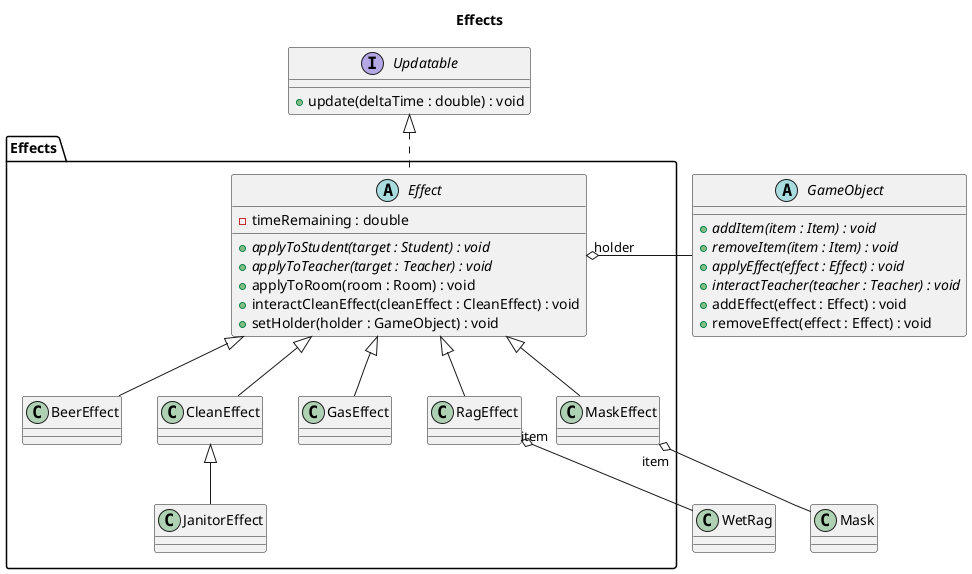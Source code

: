 @startuml effects

title Effects
' left to right direction

package Effects {
	abstract Effect {
		- timeRemaining : double
		+ {abstract} applyToStudent(target : Student) : void
		+ {abstract} applyToTeacher(target : Teacher) : void
		+ applyToRoom(room : Room) : void
		+ interactCleanEffect(cleanEffect : CleanEffect) : void
		+ setHolder(holder : GameObject) : void
	}

	class BeerEffect
	class RagEffect
	class GasEffect
	class MaskEffect
	class CleanEffect
	class JanitorEffect

	together {
		Effect <|-- BeerEffect
		Effect <|-- RagEffect
		Effect <|-- GasEffect
		Effect <|-- MaskEffect
		Effect <|-- CleanEffect
		CleanEffect <|-- JanitorEffect
	}
	
}

interface Updatable {
	+ update(deltaTime : double) : void
}

abstract GameObject {
	+ {abstract} addItem(item : Item) : void
	+ {abstract} removeItem(item : Item) : void
	+ {abstract} applyEffect(effect : Effect) : void
	+ {abstract} interactTeacher(teacher : Teacher) : void
	+ addEffect(effect : Effect) : void
	+ removeEffect(effect : Effect) : void
}

class Mask
class WetRag 

Updatable <|.- Effect

Effect "holder" o- GameObject
MaskEffect "item" o-- Mask
RagEffect "item" o-- WetRag

@enduml
